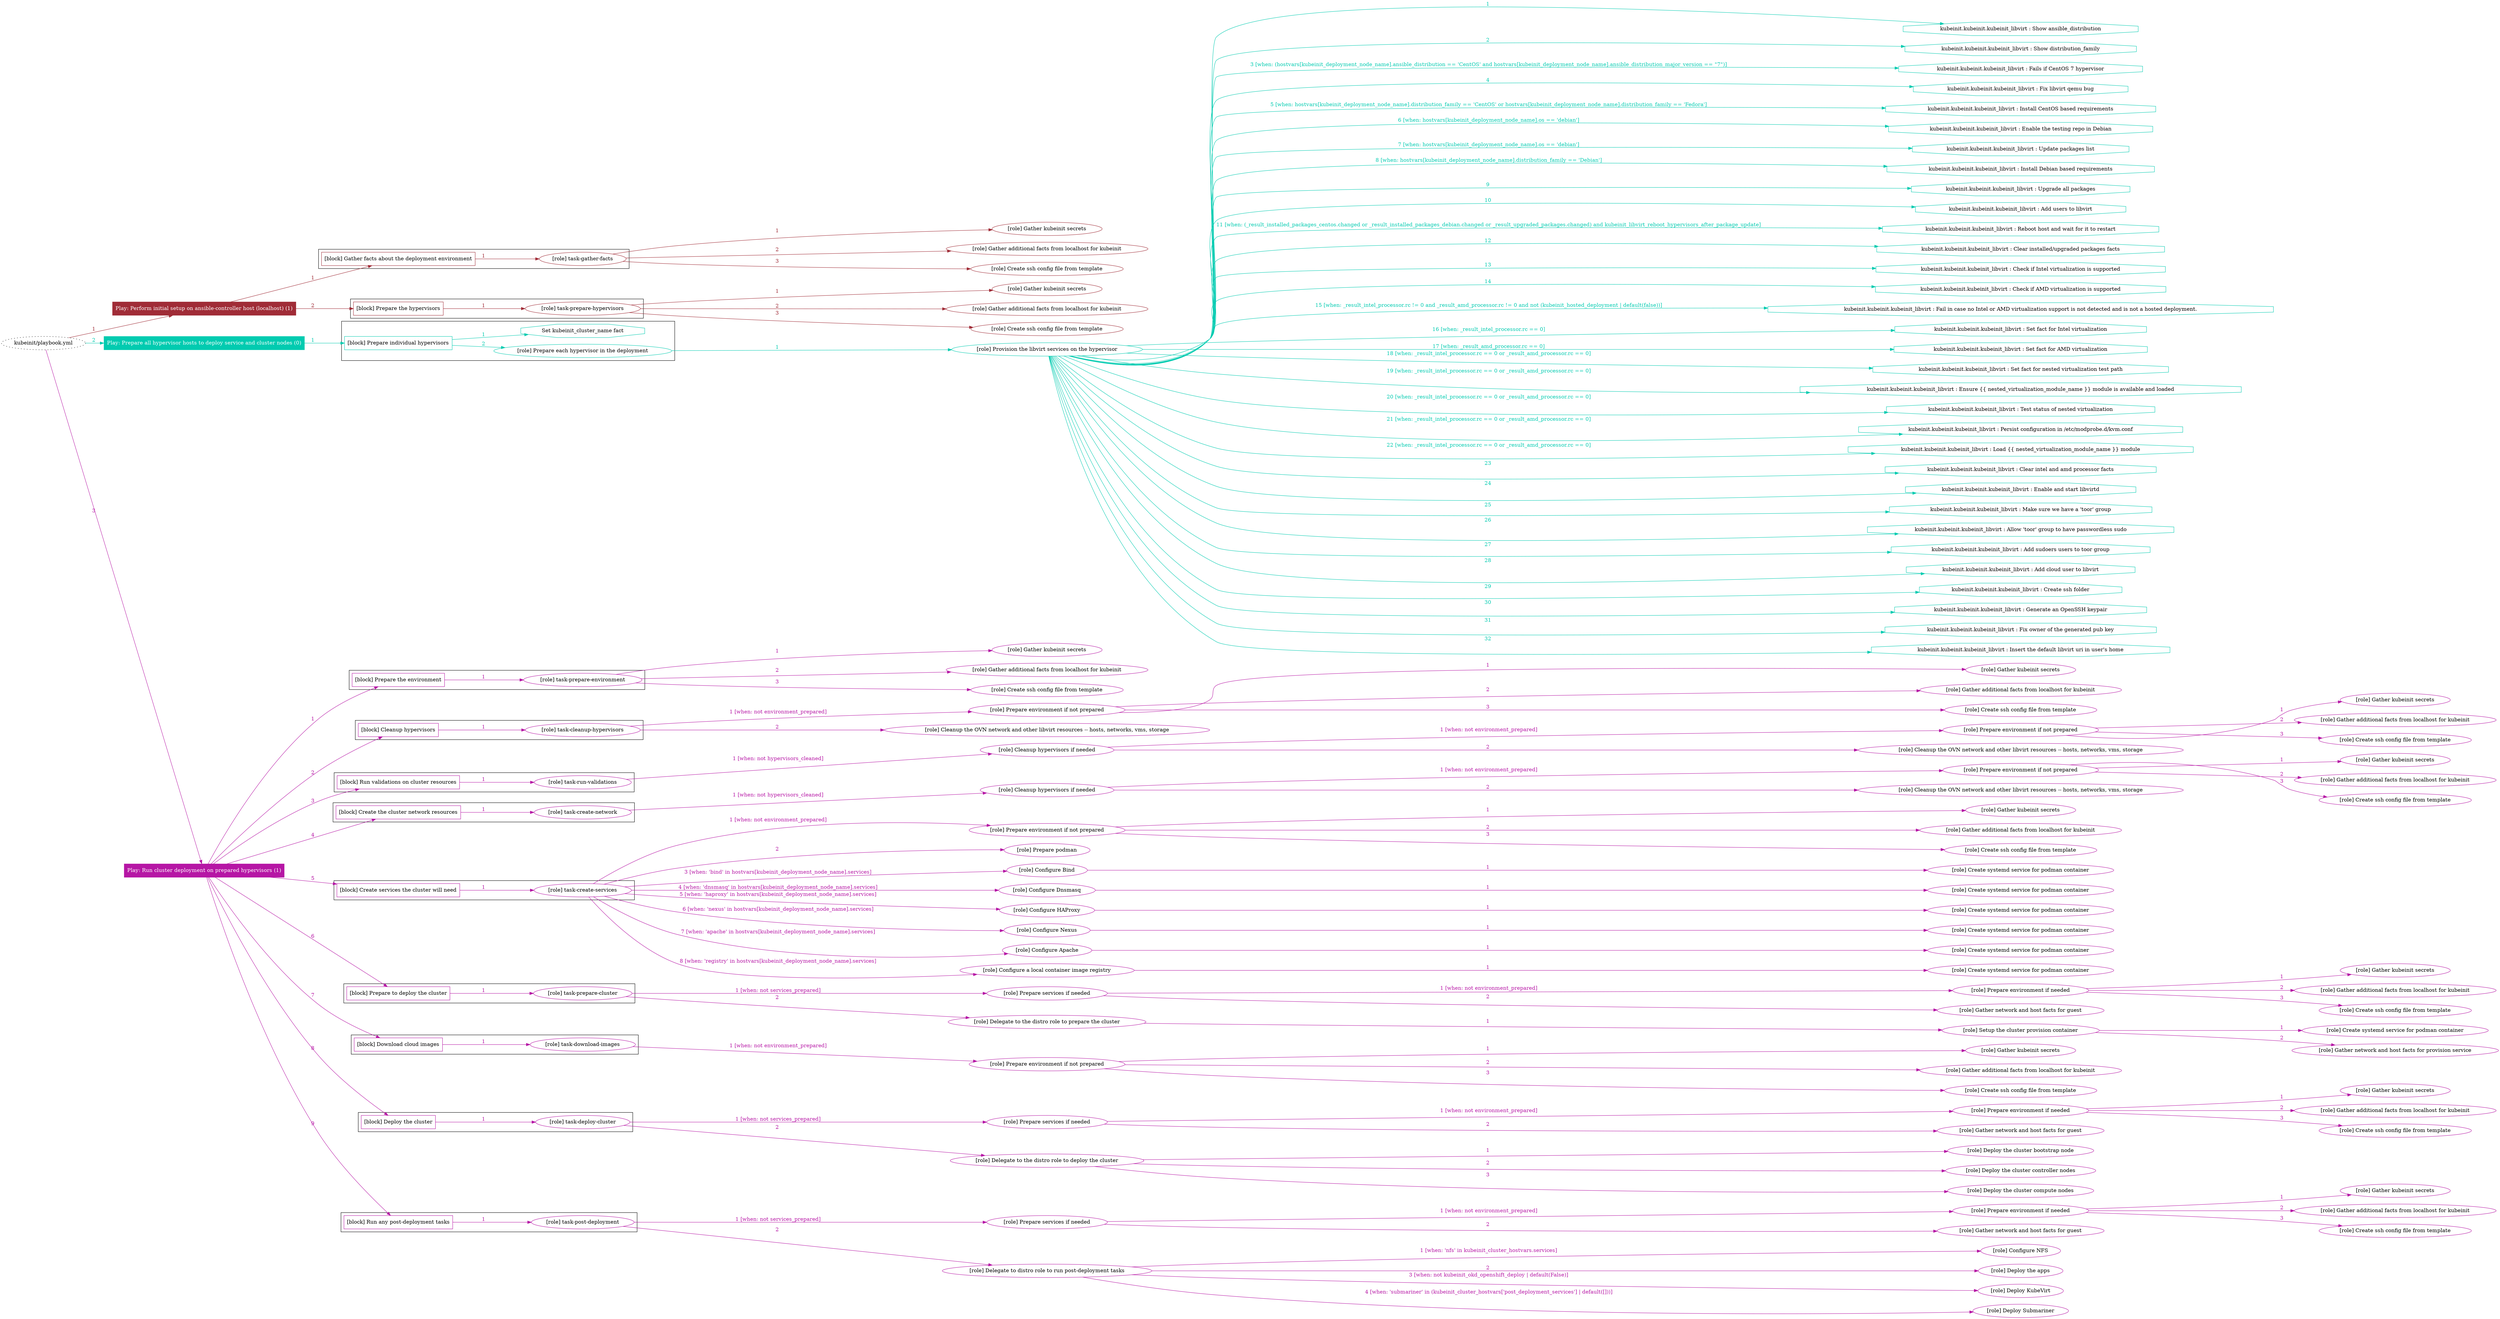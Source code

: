 digraph {
	graph [concentrate=true ordering=in rankdir=LR ratio=fill]
	edge [esep=5 sep=10]
	"kubeinit/playbook.yml" [id=root_node style=dotted]
	play_d7dcc1c0 [label="Play: Perform initial setup on ansible-controller host (localhost) (1)" color="#a02c37" fontcolor="#ffffff" id=play_d7dcc1c0 shape=box style=filled tooltip=localhost]
	"kubeinit/playbook.yml" -> play_d7dcc1c0 [label="1 " color="#a02c37" fontcolor="#a02c37" id=edge_8d7e8c53 labeltooltip="1 " tooltip="1 "]
	subgraph "Gather kubeinit secrets" {
		role_66df5af5 [label="[role] Gather kubeinit secrets" color="#a02c37" id=role_66df5af5 tooltip="Gather kubeinit secrets"]
	}
	subgraph "Gather additional facts from localhost for kubeinit" {
		role_e6984277 [label="[role] Gather additional facts from localhost for kubeinit" color="#a02c37" id=role_e6984277 tooltip="Gather additional facts from localhost for kubeinit"]
	}
	subgraph "Create ssh config file from template" {
		role_26c21f81 [label="[role] Create ssh config file from template" color="#a02c37" id=role_26c21f81 tooltip="Create ssh config file from template"]
	}
	subgraph "task-gather-facts" {
		role_7a1a0814 [label="[role] task-gather-facts" color="#a02c37" id=role_7a1a0814 tooltip="task-gather-facts"]
		role_7a1a0814 -> role_66df5af5 [label="1 " color="#a02c37" fontcolor="#a02c37" id=edge_a6a0c08f labeltooltip="1 " tooltip="1 "]
		role_7a1a0814 -> role_e6984277 [label="2 " color="#a02c37" fontcolor="#a02c37" id=edge_d6ab3844 labeltooltip="2 " tooltip="2 "]
		role_7a1a0814 -> role_26c21f81 [label="3 " color="#a02c37" fontcolor="#a02c37" id=edge_292c135d labeltooltip="3 " tooltip="3 "]
	}
	subgraph "Gather kubeinit secrets" {
		role_df5f2b23 [label="[role] Gather kubeinit secrets" color="#a02c37" id=role_df5f2b23 tooltip="Gather kubeinit secrets"]
	}
	subgraph "Gather additional facts from localhost for kubeinit" {
		role_28decd14 [label="[role] Gather additional facts from localhost for kubeinit" color="#a02c37" id=role_28decd14 tooltip="Gather additional facts from localhost for kubeinit"]
	}
	subgraph "Create ssh config file from template" {
		role_d8b0897f [label="[role] Create ssh config file from template" color="#a02c37" id=role_d8b0897f tooltip="Create ssh config file from template"]
	}
	subgraph "task-prepare-hypervisors" {
		role_996776ec [label="[role] task-prepare-hypervisors" color="#a02c37" id=role_996776ec tooltip="task-prepare-hypervisors"]
		role_996776ec -> role_df5f2b23 [label="1 " color="#a02c37" fontcolor="#a02c37" id=edge_4655ffe3 labeltooltip="1 " tooltip="1 "]
		role_996776ec -> role_28decd14 [label="2 " color="#a02c37" fontcolor="#a02c37" id=edge_254f74e4 labeltooltip="2 " tooltip="2 "]
		role_996776ec -> role_d8b0897f [label="3 " color="#a02c37" fontcolor="#a02c37" id=edge_c966a245 labeltooltip="3 " tooltip="3 "]
	}
	subgraph "Play: Perform initial setup on ansible-controller host (localhost) (1)" {
		play_d7dcc1c0 -> block_bc4b2266 [label=1 color="#a02c37" fontcolor="#a02c37" id=edge_625c9f74 labeltooltip=1 tooltip=1]
		subgraph cluster_block_bc4b2266 {
			block_bc4b2266 [label="[block] Gather facts about the deployment environment" color="#a02c37" id=block_bc4b2266 labeltooltip="Gather facts about the deployment environment" shape=box tooltip="Gather facts about the deployment environment"]
			block_bc4b2266 -> role_7a1a0814 [label="1 " color="#a02c37" fontcolor="#a02c37" id=edge_0b22695a labeltooltip="1 " tooltip="1 "]
		}
		play_d7dcc1c0 -> block_4235c119 [label=2 color="#a02c37" fontcolor="#a02c37" id=edge_146e9ec2 labeltooltip=2 tooltip=2]
		subgraph cluster_block_4235c119 {
			block_4235c119 [label="[block] Prepare the hypervisors" color="#a02c37" id=block_4235c119 labeltooltip="Prepare the hypervisors" shape=box tooltip="Prepare the hypervisors"]
			block_4235c119 -> role_996776ec [label="1 " color="#a02c37" fontcolor="#a02c37" id=edge_fc5f5496 labeltooltip="1 " tooltip="1 "]
		}
	}
	play_740ece47 [label="Play: Prepare all hypervisor hosts to deploy service and cluster nodes (0)" color="#01cbb0" fontcolor="#ffffff" id=play_740ece47 shape=box style=filled tooltip="Play: Prepare all hypervisor hosts to deploy service and cluster nodes (0)"]
	"kubeinit/playbook.yml" -> play_740ece47 [label="2 " color="#01cbb0" fontcolor="#01cbb0" id=edge_55fa60eb labeltooltip="2 " tooltip="2 "]
	subgraph "Provision the libvirt services on the hypervisor" {
		role_4e332e2f [label="[role] Provision the libvirt services on the hypervisor" color="#01cbb0" id=role_4e332e2f tooltip="Provision the libvirt services on the hypervisor"]
		task_0312e73b [label="kubeinit.kubeinit.kubeinit_libvirt : Show ansible_distribution" color="#01cbb0" id=task_0312e73b shape=octagon tooltip="kubeinit.kubeinit.kubeinit_libvirt : Show ansible_distribution"]
		role_4e332e2f -> task_0312e73b [label="1 " color="#01cbb0" fontcolor="#01cbb0" id=edge_52033070 labeltooltip="1 " tooltip="1 "]
		task_3b49965a [label="kubeinit.kubeinit.kubeinit_libvirt : Show distribution_family" color="#01cbb0" id=task_3b49965a shape=octagon tooltip="kubeinit.kubeinit.kubeinit_libvirt : Show distribution_family"]
		role_4e332e2f -> task_3b49965a [label="2 " color="#01cbb0" fontcolor="#01cbb0" id=edge_902b61d3 labeltooltip="2 " tooltip="2 "]
		task_83a8f0d6 [label="kubeinit.kubeinit.kubeinit_libvirt : Fails if CentOS 7 hypervisor" color="#01cbb0" id=task_83a8f0d6 shape=octagon tooltip="kubeinit.kubeinit.kubeinit_libvirt : Fails if CentOS 7 hypervisor"]
		role_4e332e2f -> task_83a8f0d6 [label="3 [when: (hostvars[kubeinit_deployment_node_name].ansible_distribution == 'CentOS' and hostvars[kubeinit_deployment_node_name].ansible_distribution_major_version == \"7\")]" color="#01cbb0" fontcolor="#01cbb0" id=edge_19430988 labeltooltip="3 [when: (hostvars[kubeinit_deployment_node_name].ansible_distribution == 'CentOS' and hostvars[kubeinit_deployment_node_name].ansible_distribution_major_version == \"7\")]" tooltip="3 [when: (hostvars[kubeinit_deployment_node_name].ansible_distribution == 'CentOS' and hostvars[kubeinit_deployment_node_name].ansible_distribution_major_version == \"7\")]"]
		task_50191c96 [label="kubeinit.kubeinit.kubeinit_libvirt : Fix libvirt qemu bug" color="#01cbb0" id=task_50191c96 shape=octagon tooltip="kubeinit.kubeinit.kubeinit_libvirt : Fix libvirt qemu bug"]
		role_4e332e2f -> task_50191c96 [label="4 " color="#01cbb0" fontcolor="#01cbb0" id=edge_343dd133 labeltooltip="4 " tooltip="4 "]
		task_d7ec4a57 [label="kubeinit.kubeinit.kubeinit_libvirt : Install CentOS based requirements" color="#01cbb0" id=task_d7ec4a57 shape=octagon tooltip="kubeinit.kubeinit.kubeinit_libvirt : Install CentOS based requirements"]
		role_4e332e2f -> task_d7ec4a57 [label="5 [when: hostvars[kubeinit_deployment_node_name].distribution_family == 'CentOS' or hostvars[kubeinit_deployment_node_name].distribution_family == 'Fedora']" color="#01cbb0" fontcolor="#01cbb0" id=edge_1f5a4a90 labeltooltip="5 [when: hostvars[kubeinit_deployment_node_name].distribution_family == 'CentOS' or hostvars[kubeinit_deployment_node_name].distribution_family == 'Fedora']" tooltip="5 [when: hostvars[kubeinit_deployment_node_name].distribution_family == 'CentOS' or hostvars[kubeinit_deployment_node_name].distribution_family == 'Fedora']"]
		task_7cffbc0c [label="kubeinit.kubeinit.kubeinit_libvirt : Enable the testing repo in Debian" color="#01cbb0" id=task_7cffbc0c shape=octagon tooltip="kubeinit.kubeinit.kubeinit_libvirt : Enable the testing repo in Debian"]
		role_4e332e2f -> task_7cffbc0c [label="6 [when: hostvars[kubeinit_deployment_node_name].os == 'debian']" color="#01cbb0" fontcolor="#01cbb0" id=edge_232770fe labeltooltip="6 [when: hostvars[kubeinit_deployment_node_name].os == 'debian']" tooltip="6 [when: hostvars[kubeinit_deployment_node_name].os == 'debian']"]
		task_b0faf5f5 [label="kubeinit.kubeinit.kubeinit_libvirt : Update packages list" color="#01cbb0" id=task_b0faf5f5 shape=octagon tooltip="kubeinit.kubeinit.kubeinit_libvirt : Update packages list"]
		role_4e332e2f -> task_b0faf5f5 [label="7 [when: hostvars[kubeinit_deployment_node_name].os == 'debian']" color="#01cbb0" fontcolor="#01cbb0" id=edge_55d6f238 labeltooltip="7 [when: hostvars[kubeinit_deployment_node_name].os == 'debian']" tooltip="7 [when: hostvars[kubeinit_deployment_node_name].os == 'debian']"]
		task_425c2aa7 [label="kubeinit.kubeinit.kubeinit_libvirt : Install Debian based requirements" color="#01cbb0" id=task_425c2aa7 shape=octagon tooltip="kubeinit.kubeinit.kubeinit_libvirt : Install Debian based requirements"]
		role_4e332e2f -> task_425c2aa7 [label="8 [when: hostvars[kubeinit_deployment_node_name].distribution_family == 'Debian']" color="#01cbb0" fontcolor="#01cbb0" id=edge_c35a9c57 labeltooltip="8 [when: hostvars[kubeinit_deployment_node_name].distribution_family == 'Debian']" tooltip="8 [when: hostvars[kubeinit_deployment_node_name].distribution_family == 'Debian']"]
		task_19e1c344 [label="kubeinit.kubeinit.kubeinit_libvirt : Upgrade all packages" color="#01cbb0" id=task_19e1c344 shape=octagon tooltip="kubeinit.kubeinit.kubeinit_libvirt : Upgrade all packages"]
		role_4e332e2f -> task_19e1c344 [label="9 " color="#01cbb0" fontcolor="#01cbb0" id=edge_c6db74db labeltooltip="9 " tooltip="9 "]
		task_adf72586 [label="kubeinit.kubeinit.kubeinit_libvirt : Add users to libvirt" color="#01cbb0" id=task_adf72586 shape=octagon tooltip="kubeinit.kubeinit.kubeinit_libvirt : Add users to libvirt"]
		role_4e332e2f -> task_adf72586 [label="10 " color="#01cbb0" fontcolor="#01cbb0" id=edge_9e555d05 labeltooltip="10 " tooltip="10 "]
		task_b877ce3b [label="kubeinit.kubeinit.kubeinit_libvirt : Reboot host and wait for it to restart" color="#01cbb0" id=task_b877ce3b shape=octagon tooltip="kubeinit.kubeinit.kubeinit_libvirt : Reboot host and wait for it to restart"]
		role_4e332e2f -> task_b877ce3b [label="11 [when: (_result_installed_packages_centos.changed or _result_installed_packages_debian.changed or _result_upgraded_packages.changed) and kubeinit_libvirt_reboot_hypervisors_after_package_update]" color="#01cbb0" fontcolor="#01cbb0" id=edge_7cc449f0 labeltooltip="11 [when: (_result_installed_packages_centos.changed or _result_installed_packages_debian.changed or _result_upgraded_packages.changed) and kubeinit_libvirt_reboot_hypervisors_after_package_update]" tooltip="11 [when: (_result_installed_packages_centos.changed or _result_installed_packages_debian.changed or _result_upgraded_packages.changed) and kubeinit_libvirt_reboot_hypervisors_after_package_update]"]
		task_1d3b9d84 [label="kubeinit.kubeinit.kubeinit_libvirt : Clear installed/upgraded packages facts" color="#01cbb0" id=task_1d3b9d84 shape=octagon tooltip="kubeinit.kubeinit.kubeinit_libvirt : Clear installed/upgraded packages facts"]
		role_4e332e2f -> task_1d3b9d84 [label="12 " color="#01cbb0" fontcolor="#01cbb0" id=edge_e687c443 labeltooltip="12 " tooltip="12 "]
		task_c0343dae [label="kubeinit.kubeinit.kubeinit_libvirt : Check if Intel virtualization is supported" color="#01cbb0" id=task_c0343dae shape=octagon tooltip="kubeinit.kubeinit.kubeinit_libvirt : Check if Intel virtualization is supported"]
		role_4e332e2f -> task_c0343dae [label="13 " color="#01cbb0" fontcolor="#01cbb0" id=edge_561b0957 labeltooltip="13 " tooltip="13 "]
		task_815a36ff [label="kubeinit.kubeinit.kubeinit_libvirt : Check if AMD virtualization is supported" color="#01cbb0" id=task_815a36ff shape=octagon tooltip="kubeinit.kubeinit.kubeinit_libvirt : Check if AMD virtualization is supported"]
		role_4e332e2f -> task_815a36ff [label="14 " color="#01cbb0" fontcolor="#01cbb0" id=edge_4532b22f labeltooltip="14 " tooltip="14 "]
		task_02e0464e [label="kubeinit.kubeinit.kubeinit_libvirt : Fail in case no Intel or AMD virtualization support is not detected and is not a hosted deployment." color="#01cbb0" id=task_02e0464e shape=octagon tooltip="kubeinit.kubeinit.kubeinit_libvirt : Fail in case no Intel or AMD virtualization support is not detected and is not a hosted deployment."]
		role_4e332e2f -> task_02e0464e [label="15 [when: _result_intel_processor.rc != 0 and _result_amd_processor.rc != 0 and not (kubeinit_hosted_deployment | default(false))]" color="#01cbb0" fontcolor="#01cbb0" id=edge_29d1993b labeltooltip="15 [when: _result_intel_processor.rc != 0 and _result_amd_processor.rc != 0 and not (kubeinit_hosted_deployment | default(false))]" tooltip="15 [when: _result_intel_processor.rc != 0 and _result_amd_processor.rc != 0 and not (kubeinit_hosted_deployment | default(false))]"]
		task_7a44c5d7 [label="kubeinit.kubeinit.kubeinit_libvirt : Set fact for Intel virtualization" color="#01cbb0" id=task_7a44c5d7 shape=octagon tooltip="kubeinit.kubeinit.kubeinit_libvirt : Set fact for Intel virtualization"]
		role_4e332e2f -> task_7a44c5d7 [label="16 [when: _result_intel_processor.rc == 0]" color="#01cbb0" fontcolor="#01cbb0" id=edge_e118588b labeltooltip="16 [when: _result_intel_processor.rc == 0]" tooltip="16 [when: _result_intel_processor.rc == 0]"]
		task_f7889577 [label="kubeinit.kubeinit.kubeinit_libvirt : Set fact for AMD virtualization" color="#01cbb0" id=task_f7889577 shape=octagon tooltip="kubeinit.kubeinit.kubeinit_libvirt : Set fact for AMD virtualization"]
		role_4e332e2f -> task_f7889577 [label="17 [when: _result_amd_processor.rc == 0]" color="#01cbb0" fontcolor="#01cbb0" id=edge_d0129d35 labeltooltip="17 [when: _result_amd_processor.rc == 0]" tooltip="17 [when: _result_amd_processor.rc == 0]"]
		task_d33164ba [label="kubeinit.kubeinit.kubeinit_libvirt : Set fact for nested virtualization test path" color="#01cbb0" id=task_d33164ba shape=octagon tooltip="kubeinit.kubeinit.kubeinit_libvirt : Set fact for nested virtualization test path"]
		role_4e332e2f -> task_d33164ba [label="18 [when: _result_intel_processor.rc == 0 or _result_amd_processor.rc == 0]" color="#01cbb0" fontcolor="#01cbb0" id=edge_fec5e2e3 labeltooltip="18 [when: _result_intel_processor.rc == 0 or _result_amd_processor.rc == 0]" tooltip="18 [when: _result_intel_processor.rc == 0 or _result_amd_processor.rc == 0]"]
		task_24936934 [label="kubeinit.kubeinit.kubeinit_libvirt : Ensure {{ nested_virtualization_module_name }} module is available and loaded" color="#01cbb0" id=task_24936934 shape=octagon tooltip="kubeinit.kubeinit.kubeinit_libvirt : Ensure {{ nested_virtualization_module_name }} module is available and loaded"]
		role_4e332e2f -> task_24936934 [label="19 [when: _result_intel_processor.rc == 0 or _result_amd_processor.rc == 0]" color="#01cbb0" fontcolor="#01cbb0" id=edge_8b703816 labeltooltip="19 [when: _result_intel_processor.rc == 0 or _result_amd_processor.rc == 0]" tooltip="19 [when: _result_intel_processor.rc == 0 or _result_amd_processor.rc == 0]"]
		task_5f46cf08 [label="kubeinit.kubeinit.kubeinit_libvirt : Test status of nested virtualization" color="#01cbb0" id=task_5f46cf08 shape=octagon tooltip="kubeinit.kubeinit.kubeinit_libvirt : Test status of nested virtualization"]
		role_4e332e2f -> task_5f46cf08 [label="20 [when: _result_intel_processor.rc == 0 or _result_amd_processor.rc == 0]" color="#01cbb0" fontcolor="#01cbb0" id=edge_410d9ab0 labeltooltip="20 [when: _result_intel_processor.rc == 0 or _result_amd_processor.rc == 0]" tooltip="20 [when: _result_intel_processor.rc == 0 or _result_amd_processor.rc == 0]"]
		task_54a7d711 [label="kubeinit.kubeinit.kubeinit_libvirt : Persist configuration in /etc/modprobe.d/kvm.conf" color="#01cbb0" id=task_54a7d711 shape=octagon tooltip="kubeinit.kubeinit.kubeinit_libvirt : Persist configuration in /etc/modprobe.d/kvm.conf"]
		role_4e332e2f -> task_54a7d711 [label="21 [when: _result_intel_processor.rc == 0 or _result_amd_processor.rc == 0]" color="#01cbb0" fontcolor="#01cbb0" id=edge_03ae172f labeltooltip="21 [when: _result_intel_processor.rc == 0 or _result_amd_processor.rc == 0]" tooltip="21 [when: _result_intel_processor.rc == 0 or _result_amd_processor.rc == 0]"]
		task_729433cb [label="kubeinit.kubeinit.kubeinit_libvirt : Load {{ nested_virtualization_module_name }} module" color="#01cbb0" id=task_729433cb shape=octagon tooltip="kubeinit.kubeinit.kubeinit_libvirt : Load {{ nested_virtualization_module_name }} module"]
		role_4e332e2f -> task_729433cb [label="22 [when: _result_intel_processor.rc == 0 or _result_amd_processor.rc == 0]" color="#01cbb0" fontcolor="#01cbb0" id=edge_1994a92e labeltooltip="22 [when: _result_intel_processor.rc == 0 or _result_amd_processor.rc == 0]" tooltip="22 [when: _result_intel_processor.rc == 0 or _result_amd_processor.rc == 0]"]
		task_27008190 [label="kubeinit.kubeinit.kubeinit_libvirt : Clear intel and amd processor facts" color="#01cbb0" id=task_27008190 shape=octagon tooltip="kubeinit.kubeinit.kubeinit_libvirt : Clear intel and amd processor facts"]
		role_4e332e2f -> task_27008190 [label="23 " color="#01cbb0" fontcolor="#01cbb0" id=edge_c401a565 labeltooltip="23 " tooltip="23 "]
		task_4f7cb89f [label="kubeinit.kubeinit.kubeinit_libvirt : Enable and start libvirtd" color="#01cbb0" id=task_4f7cb89f shape=octagon tooltip="kubeinit.kubeinit.kubeinit_libvirt : Enable and start libvirtd"]
		role_4e332e2f -> task_4f7cb89f [label="24 " color="#01cbb0" fontcolor="#01cbb0" id=edge_80315137 labeltooltip="24 " tooltip="24 "]
		task_70c42cff [label="kubeinit.kubeinit.kubeinit_libvirt : Make sure we have a 'toor' group" color="#01cbb0" id=task_70c42cff shape=octagon tooltip="kubeinit.kubeinit.kubeinit_libvirt : Make sure we have a 'toor' group"]
		role_4e332e2f -> task_70c42cff [label="25 " color="#01cbb0" fontcolor="#01cbb0" id=edge_26dbd696 labeltooltip="25 " tooltip="25 "]
		task_c15a7688 [label="kubeinit.kubeinit.kubeinit_libvirt : Allow 'toor' group to have passwordless sudo" color="#01cbb0" id=task_c15a7688 shape=octagon tooltip="kubeinit.kubeinit.kubeinit_libvirt : Allow 'toor' group to have passwordless sudo"]
		role_4e332e2f -> task_c15a7688 [label="26 " color="#01cbb0" fontcolor="#01cbb0" id=edge_5c991459 labeltooltip="26 " tooltip="26 "]
		task_8e8da901 [label="kubeinit.kubeinit.kubeinit_libvirt : Add sudoers users to toor group" color="#01cbb0" id=task_8e8da901 shape=octagon tooltip="kubeinit.kubeinit.kubeinit_libvirt : Add sudoers users to toor group"]
		role_4e332e2f -> task_8e8da901 [label="27 " color="#01cbb0" fontcolor="#01cbb0" id=edge_13f56178 labeltooltip="27 " tooltip="27 "]
		task_33a820ae [label="kubeinit.kubeinit.kubeinit_libvirt : Add cloud user to libvirt" color="#01cbb0" id=task_33a820ae shape=octagon tooltip="kubeinit.kubeinit.kubeinit_libvirt : Add cloud user to libvirt"]
		role_4e332e2f -> task_33a820ae [label="28 " color="#01cbb0" fontcolor="#01cbb0" id=edge_48a8be76 labeltooltip="28 " tooltip="28 "]
		task_919ad4e6 [label="kubeinit.kubeinit.kubeinit_libvirt : Create ssh folder" color="#01cbb0" id=task_919ad4e6 shape=octagon tooltip="kubeinit.kubeinit.kubeinit_libvirt : Create ssh folder"]
		role_4e332e2f -> task_919ad4e6 [label="29 " color="#01cbb0" fontcolor="#01cbb0" id=edge_6ab84666 labeltooltip="29 " tooltip="29 "]
		task_32891389 [label="kubeinit.kubeinit.kubeinit_libvirt : Generate an OpenSSH keypair" color="#01cbb0" id=task_32891389 shape=octagon tooltip="kubeinit.kubeinit.kubeinit_libvirt : Generate an OpenSSH keypair"]
		role_4e332e2f -> task_32891389 [label="30 " color="#01cbb0" fontcolor="#01cbb0" id=edge_9800efed labeltooltip="30 " tooltip="30 "]
		task_e69379a8 [label="kubeinit.kubeinit.kubeinit_libvirt : Fix owner of the generated pub key" color="#01cbb0" id=task_e69379a8 shape=octagon tooltip="kubeinit.kubeinit.kubeinit_libvirt : Fix owner of the generated pub key"]
		role_4e332e2f -> task_e69379a8 [label="31 " color="#01cbb0" fontcolor="#01cbb0" id=edge_503e8367 labeltooltip="31 " tooltip="31 "]
		task_0ea928c6 [label="kubeinit.kubeinit.kubeinit_libvirt : Insert the default libvirt uri in user's home" color="#01cbb0" id=task_0ea928c6 shape=octagon tooltip="kubeinit.kubeinit.kubeinit_libvirt : Insert the default libvirt uri in user's home"]
		role_4e332e2f -> task_0ea928c6 [label="32 " color="#01cbb0" fontcolor="#01cbb0" id=edge_0d76d6fe labeltooltip="32 " tooltip="32 "]
	}
	subgraph "Prepare each hypervisor in the deployment" {
		role_835ac483 [label="[role] Prepare each hypervisor in the deployment" color="#01cbb0" id=role_835ac483 tooltip="Prepare each hypervisor in the deployment"]
		role_835ac483 -> role_4e332e2f [label="1 " color="#01cbb0" fontcolor="#01cbb0" id=edge_eb0ac2b0 labeltooltip="1 " tooltip="1 "]
	}
	subgraph "Play: Prepare all hypervisor hosts to deploy service and cluster nodes (0)" {
		play_740ece47 -> block_b8ca4ae7 [label=1 color="#01cbb0" fontcolor="#01cbb0" id=edge_810fe78a labeltooltip=1 tooltip=1]
		subgraph cluster_block_b8ca4ae7 {
			block_b8ca4ae7 [label="[block] Prepare individual hypervisors" color="#01cbb0" id=block_b8ca4ae7 labeltooltip="Prepare individual hypervisors" shape=box tooltip="Prepare individual hypervisors"]
			block_b8ca4ae7 -> role_835ac483 [label="2 " color="#01cbb0" fontcolor="#01cbb0" id=edge_10a0ba57 labeltooltip="2 " tooltip="2 "]
			task_d77beca8 [label="Set kubeinit_cluster_name fact" color="#01cbb0" id=task_d77beca8 shape=octagon tooltip="Set kubeinit_cluster_name fact"]
			block_b8ca4ae7 -> task_d77beca8 [label="1 " color="#01cbb0" fontcolor="#01cbb0" id=edge_8e388ff3 labeltooltip="1 " tooltip="1 "]
		}
	}
	play_17fe07f3 [label="Play: Run cluster deployment on prepared hypervisors (1)" color="#b616a5" fontcolor="#ffffff" id=play_17fe07f3 shape=box style=filled tooltip=localhost]
	"kubeinit/playbook.yml" -> play_17fe07f3 [label="3 " color="#b616a5" fontcolor="#b616a5" id=edge_c735512e labeltooltip="3 " tooltip="3 "]
	subgraph "Gather kubeinit secrets" {
		role_c33d25d7 [label="[role] Gather kubeinit secrets" color="#b616a5" id=role_c33d25d7 tooltip="Gather kubeinit secrets"]
	}
	subgraph "Gather additional facts from localhost for kubeinit" {
		role_532dd647 [label="[role] Gather additional facts from localhost for kubeinit" color="#b616a5" id=role_532dd647 tooltip="Gather additional facts from localhost for kubeinit"]
	}
	subgraph "Create ssh config file from template" {
		role_fc7fdef6 [label="[role] Create ssh config file from template" color="#b616a5" id=role_fc7fdef6 tooltip="Create ssh config file from template"]
	}
	subgraph "task-prepare-environment" {
		role_d3e51eec [label="[role] task-prepare-environment" color="#b616a5" id=role_d3e51eec tooltip="task-prepare-environment"]
		role_d3e51eec -> role_c33d25d7 [label="1 " color="#b616a5" fontcolor="#b616a5" id=edge_9c7da51a labeltooltip="1 " tooltip="1 "]
		role_d3e51eec -> role_532dd647 [label="2 " color="#b616a5" fontcolor="#b616a5" id=edge_b7ae369a labeltooltip="2 " tooltip="2 "]
		role_d3e51eec -> role_fc7fdef6 [label="3 " color="#b616a5" fontcolor="#b616a5" id=edge_d930016b labeltooltip="3 " tooltip="3 "]
	}
	subgraph "Gather kubeinit secrets" {
		role_454e7db5 [label="[role] Gather kubeinit secrets" color="#b616a5" id=role_454e7db5 tooltip="Gather kubeinit secrets"]
	}
	subgraph "Gather additional facts from localhost for kubeinit" {
		role_cc503eb4 [label="[role] Gather additional facts from localhost for kubeinit" color="#b616a5" id=role_cc503eb4 tooltip="Gather additional facts from localhost for kubeinit"]
	}
	subgraph "Create ssh config file from template" {
		role_62193b42 [label="[role] Create ssh config file from template" color="#b616a5" id=role_62193b42 tooltip="Create ssh config file from template"]
	}
	subgraph "Prepare environment if not prepared" {
		role_f5077eaa [label="[role] Prepare environment if not prepared" color="#b616a5" id=role_f5077eaa tooltip="Prepare environment if not prepared"]
		role_f5077eaa -> role_454e7db5 [label="1 " color="#b616a5" fontcolor="#b616a5" id=edge_c6b79f56 labeltooltip="1 " tooltip="1 "]
		role_f5077eaa -> role_cc503eb4 [label="2 " color="#b616a5" fontcolor="#b616a5" id=edge_f8ee4224 labeltooltip="2 " tooltip="2 "]
		role_f5077eaa -> role_62193b42 [label="3 " color="#b616a5" fontcolor="#b616a5" id=edge_f9fb4172 labeltooltip="3 " tooltip="3 "]
	}
	subgraph "Cleanup the OVN network and other libvirt resources -- hosts, networks, vms, storage" {
		role_208bb528 [label="[role] Cleanup the OVN network and other libvirt resources -- hosts, networks, vms, storage" color="#b616a5" id=role_208bb528 tooltip="Cleanup the OVN network and other libvirt resources -- hosts, networks, vms, storage"]
	}
	subgraph "task-cleanup-hypervisors" {
		role_dbbc62e3 [label="[role] task-cleanup-hypervisors" color="#b616a5" id=role_dbbc62e3 tooltip="task-cleanup-hypervisors"]
		role_dbbc62e3 -> role_f5077eaa [label="1 [when: not environment_prepared]" color="#b616a5" fontcolor="#b616a5" id=edge_4fd42a58 labeltooltip="1 [when: not environment_prepared]" tooltip="1 [when: not environment_prepared]"]
		role_dbbc62e3 -> role_208bb528 [label="2 " color="#b616a5" fontcolor="#b616a5" id=edge_9a5d979b labeltooltip="2 " tooltip="2 "]
	}
	subgraph "Gather kubeinit secrets" {
		role_eab25a6f [label="[role] Gather kubeinit secrets" color="#b616a5" id=role_eab25a6f tooltip="Gather kubeinit secrets"]
	}
	subgraph "Gather additional facts from localhost for kubeinit" {
		role_4e8f8637 [label="[role] Gather additional facts from localhost for kubeinit" color="#b616a5" id=role_4e8f8637 tooltip="Gather additional facts from localhost for kubeinit"]
	}
	subgraph "Create ssh config file from template" {
		role_bd642217 [label="[role] Create ssh config file from template" color="#b616a5" id=role_bd642217 tooltip="Create ssh config file from template"]
	}
	subgraph "Prepare environment if not prepared" {
		role_bc8cf910 [label="[role] Prepare environment if not prepared" color="#b616a5" id=role_bc8cf910 tooltip="Prepare environment if not prepared"]
		role_bc8cf910 -> role_eab25a6f [label="1 " color="#b616a5" fontcolor="#b616a5" id=edge_a4231130 labeltooltip="1 " tooltip="1 "]
		role_bc8cf910 -> role_4e8f8637 [label="2 " color="#b616a5" fontcolor="#b616a5" id=edge_df8281e1 labeltooltip="2 " tooltip="2 "]
		role_bc8cf910 -> role_bd642217 [label="3 " color="#b616a5" fontcolor="#b616a5" id=edge_f236cd68 labeltooltip="3 " tooltip="3 "]
	}
	subgraph "Cleanup the OVN network and other libvirt resources -- hosts, networks, vms, storage" {
		role_d7cd7e1b [label="[role] Cleanup the OVN network and other libvirt resources -- hosts, networks, vms, storage" color="#b616a5" id=role_d7cd7e1b tooltip="Cleanup the OVN network and other libvirt resources -- hosts, networks, vms, storage"]
	}
	subgraph "Cleanup hypervisors if needed" {
		role_bf52d9c6 [label="[role] Cleanup hypervisors if needed" color="#b616a5" id=role_bf52d9c6 tooltip="Cleanup hypervisors if needed"]
		role_bf52d9c6 -> role_bc8cf910 [label="1 [when: not environment_prepared]" color="#b616a5" fontcolor="#b616a5" id=edge_a51ac72b labeltooltip="1 [when: not environment_prepared]" tooltip="1 [when: not environment_prepared]"]
		role_bf52d9c6 -> role_d7cd7e1b [label="2 " color="#b616a5" fontcolor="#b616a5" id=edge_d5ceed88 labeltooltip="2 " tooltip="2 "]
	}
	subgraph "task-run-validations" {
		role_d57fcae8 [label="[role] task-run-validations" color="#b616a5" id=role_d57fcae8 tooltip="task-run-validations"]
		role_d57fcae8 -> role_bf52d9c6 [label="1 [when: not hypervisors_cleaned]" color="#b616a5" fontcolor="#b616a5" id=edge_d1c796d9 labeltooltip="1 [when: not hypervisors_cleaned]" tooltip="1 [when: not hypervisors_cleaned]"]
	}
	subgraph "Gather kubeinit secrets" {
		role_39803d0a [label="[role] Gather kubeinit secrets" color="#b616a5" id=role_39803d0a tooltip="Gather kubeinit secrets"]
	}
	subgraph "Gather additional facts from localhost for kubeinit" {
		role_def2c07e [label="[role] Gather additional facts from localhost for kubeinit" color="#b616a5" id=role_def2c07e tooltip="Gather additional facts from localhost for kubeinit"]
	}
	subgraph "Create ssh config file from template" {
		role_af2959c2 [label="[role] Create ssh config file from template" color="#b616a5" id=role_af2959c2 tooltip="Create ssh config file from template"]
	}
	subgraph "Prepare environment if not prepared" {
		role_e1d4a629 [label="[role] Prepare environment if not prepared" color="#b616a5" id=role_e1d4a629 tooltip="Prepare environment if not prepared"]
		role_e1d4a629 -> role_39803d0a [label="1 " color="#b616a5" fontcolor="#b616a5" id=edge_9d01bb51 labeltooltip="1 " tooltip="1 "]
		role_e1d4a629 -> role_def2c07e [label="2 " color="#b616a5" fontcolor="#b616a5" id=edge_82a826aa labeltooltip="2 " tooltip="2 "]
		role_e1d4a629 -> role_af2959c2 [label="3 " color="#b616a5" fontcolor="#b616a5" id=edge_934e2919 labeltooltip="3 " tooltip="3 "]
	}
	subgraph "Cleanup the OVN network and other libvirt resources -- hosts, networks, vms, storage" {
		role_b819dede [label="[role] Cleanup the OVN network and other libvirt resources -- hosts, networks, vms, storage" color="#b616a5" id=role_b819dede tooltip="Cleanup the OVN network and other libvirt resources -- hosts, networks, vms, storage"]
	}
	subgraph "Cleanup hypervisors if needed" {
		role_f08ac4b8 [label="[role] Cleanup hypervisors if needed" color="#b616a5" id=role_f08ac4b8 tooltip="Cleanup hypervisors if needed"]
		role_f08ac4b8 -> role_e1d4a629 [label="1 [when: not environment_prepared]" color="#b616a5" fontcolor="#b616a5" id=edge_97e92dee labeltooltip="1 [when: not environment_prepared]" tooltip="1 [when: not environment_prepared]"]
		role_f08ac4b8 -> role_b819dede [label="2 " color="#b616a5" fontcolor="#b616a5" id=edge_36d277f3 labeltooltip="2 " tooltip="2 "]
	}
	subgraph "task-create-network" {
		role_d4f7e10a [label="[role] task-create-network" color="#b616a5" id=role_d4f7e10a tooltip="task-create-network"]
		role_d4f7e10a -> role_f08ac4b8 [label="1 [when: not hypervisors_cleaned]" color="#b616a5" fontcolor="#b616a5" id=edge_2ed36952 labeltooltip="1 [when: not hypervisors_cleaned]" tooltip="1 [when: not hypervisors_cleaned]"]
	}
	subgraph "Gather kubeinit secrets" {
		role_25153d4a [label="[role] Gather kubeinit secrets" color="#b616a5" id=role_25153d4a tooltip="Gather kubeinit secrets"]
	}
	subgraph "Gather additional facts from localhost for kubeinit" {
		role_0d2a874f [label="[role] Gather additional facts from localhost for kubeinit" color="#b616a5" id=role_0d2a874f tooltip="Gather additional facts from localhost for kubeinit"]
	}
	subgraph "Create ssh config file from template" {
		role_21377016 [label="[role] Create ssh config file from template" color="#b616a5" id=role_21377016 tooltip="Create ssh config file from template"]
	}
	subgraph "Prepare environment if not prepared" {
		role_f8a94aab [label="[role] Prepare environment if not prepared" color="#b616a5" id=role_f8a94aab tooltip="Prepare environment if not prepared"]
		role_f8a94aab -> role_25153d4a [label="1 " color="#b616a5" fontcolor="#b616a5" id=edge_994abe2f labeltooltip="1 " tooltip="1 "]
		role_f8a94aab -> role_0d2a874f [label="2 " color="#b616a5" fontcolor="#b616a5" id=edge_1fad3610 labeltooltip="2 " tooltip="2 "]
		role_f8a94aab -> role_21377016 [label="3 " color="#b616a5" fontcolor="#b616a5" id=edge_f5a76ae9 labeltooltip="3 " tooltip="3 "]
	}
	subgraph "Prepare podman" {
		role_386c80b9 [label="[role] Prepare podman" color="#b616a5" id=role_386c80b9 tooltip="Prepare podman"]
	}
	subgraph "Create systemd service for podman container" {
		role_24475d9f [label="[role] Create systemd service for podman container" color="#b616a5" id=role_24475d9f tooltip="Create systemd service for podman container"]
	}
	subgraph "Configure Bind" {
		role_2beee6dc [label="[role] Configure Bind" color="#b616a5" id=role_2beee6dc tooltip="Configure Bind"]
		role_2beee6dc -> role_24475d9f [label="1 " color="#b616a5" fontcolor="#b616a5" id=edge_eb912efe labeltooltip="1 " tooltip="1 "]
	}
	subgraph "Create systemd service for podman container" {
		role_c288b7d1 [label="[role] Create systemd service for podman container" color="#b616a5" id=role_c288b7d1 tooltip="Create systemd service for podman container"]
	}
	subgraph "Configure Dnsmasq" {
		role_36a6040b [label="[role] Configure Dnsmasq" color="#b616a5" id=role_36a6040b tooltip="Configure Dnsmasq"]
		role_36a6040b -> role_c288b7d1 [label="1 " color="#b616a5" fontcolor="#b616a5" id=edge_9b45ac94 labeltooltip="1 " tooltip="1 "]
	}
	subgraph "Create systemd service for podman container" {
		role_8bcd7fd0 [label="[role] Create systemd service for podman container" color="#b616a5" id=role_8bcd7fd0 tooltip="Create systemd service for podman container"]
	}
	subgraph "Configure HAProxy" {
		role_567fb3bf [label="[role] Configure HAProxy" color="#b616a5" id=role_567fb3bf tooltip="Configure HAProxy"]
		role_567fb3bf -> role_8bcd7fd0 [label="1 " color="#b616a5" fontcolor="#b616a5" id=edge_9bddb1c3 labeltooltip="1 " tooltip="1 "]
	}
	subgraph "Create systemd service for podman container" {
		role_7a08f04b [label="[role] Create systemd service for podman container" color="#b616a5" id=role_7a08f04b tooltip="Create systemd service for podman container"]
	}
	subgraph "Configure Nexus" {
		role_7922a5e3 [label="[role] Configure Nexus" color="#b616a5" id=role_7922a5e3 tooltip="Configure Nexus"]
		role_7922a5e3 -> role_7a08f04b [label="1 " color="#b616a5" fontcolor="#b616a5" id=edge_ca773c85 labeltooltip="1 " tooltip="1 "]
	}
	subgraph "Create systemd service for podman container" {
		role_380f590f [label="[role] Create systemd service for podman container" color="#b616a5" id=role_380f590f tooltip="Create systemd service for podman container"]
	}
	subgraph "Configure Apache" {
		role_71420152 [label="[role] Configure Apache" color="#b616a5" id=role_71420152 tooltip="Configure Apache"]
		role_71420152 -> role_380f590f [label="1 " color="#b616a5" fontcolor="#b616a5" id=edge_6e3491c8 labeltooltip="1 " tooltip="1 "]
	}
	subgraph "Create systemd service for podman container" {
		role_e994b705 [label="[role] Create systemd service for podman container" color="#b616a5" id=role_e994b705 tooltip="Create systemd service for podman container"]
	}
	subgraph "Configure a local container image registry" {
		role_0fef0b09 [label="[role] Configure a local container image registry" color="#b616a5" id=role_0fef0b09 tooltip="Configure a local container image registry"]
		role_0fef0b09 -> role_e994b705 [label="1 " color="#b616a5" fontcolor="#b616a5" id=edge_3f26e1ea labeltooltip="1 " tooltip="1 "]
	}
	subgraph "task-create-services" {
		role_c532491f [label="[role] task-create-services" color="#b616a5" id=role_c532491f tooltip="task-create-services"]
		role_c532491f -> role_f8a94aab [label="1 [when: not environment_prepared]" color="#b616a5" fontcolor="#b616a5" id=edge_46fe0ec2 labeltooltip="1 [when: not environment_prepared]" tooltip="1 [when: not environment_prepared]"]
		role_c532491f -> role_386c80b9 [label="2 " color="#b616a5" fontcolor="#b616a5" id=edge_bfb6f319 labeltooltip="2 " tooltip="2 "]
		role_c532491f -> role_2beee6dc [label="3 [when: 'bind' in hostvars[kubeinit_deployment_node_name].services]" color="#b616a5" fontcolor="#b616a5" id=edge_f8bdd0ce labeltooltip="3 [when: 'bind' in hostvars[kubeinit_deployment_node_name].services]" tooltip="3 [when: 'bind' in hostvars[kubeinit_deployment_node_name].services]"]
		role_c532491f -> role_36a6040b [label="4 [when: 'dnsmasq' in hostvars[kubeinit_deployment_node_name].services]" color="#b616a5" fontcolor="#b616a5" id=edge_ba819590 labeltooltip="4 [when: 'dnsmasq' in hostvars[kubeinit_deployment_node_name].services]" tooltip="4 [when: 'dnsmasq' in hostvars[kubeinit_deployment_node_name].services]"]
		role_c532491f -> role_567fb3bf [label="5 [when: 'haproxy' in hostvars[kubeinit_deployment_node_name].services]" color="#b616a5" fontcolor="#b616a5" id=edge_5ffff0e9 labeltooltip="5 [when: 'haproxy' in hostvars[kubeinit_deployment_node_name].services]" tooltip="5 [when: 'haproxy' in hostvars[kubeinit_deployment_node_name].services]"]
		role_c532491f -> role_7922a5e3 [label="6 [when: 'nexus' in hostvars[kubeinit_deployment_node_name].services]" color="#b616a5" fontcolor="#b616a5" id=edge_f4842dea labeltooltip="6 [when: 'nexus' in hostvars[kubeinit_deployment_node_name].services]" tooltip="6 [when: 'nexus' in hostvars[kubeinit_deployment_node_name].services]"]
		role_c532491f -> role_71420152 [label="7 [when: 'apache' in hostvars[kubeinit_deployment_node_name].services]" color="#b616a5" fontcolor="#b616a5" id=edge_d544db0c labeltooltip="7 [when: 'apache' in hostvars[kubeinit_deployment_node_name].services]" tooltip="7 [when: 'apache' in hostvars[kubeinit_deployment_node_name].services]"]
		role_c532491f -> role_0fef0b09 [label="8 [when: 'registry' in hostvars[kubeinit_deployment_node_name].services]" color="#b616a5" fontcolor="#b616a5" id=edge_de605a98 labeltooltip="8 [when: 'registry' in hostvars[kubeinit_deployment_node_name].services]" tooltip="8 [when: 'registry' in hostvars[kubeinit_deployment_node_name].services]"]
	}
	subgraph "Gather kubeinit secrets" {
		role_785182e8 [label="[role] Gather kubeinit secrets" color="#b616a5" id=role_785182e8 tooltip="Gather kubeinit secrets"]
	}
	subgraph "Gather additional facts from localhost for kubeinit" {
		role_f963079a [label="[role] Gather additional facts from localhost for kubeinit" color="#b616a5" id=role_f963079a tooltip="Gather additional facts from localhost for kubeinit"]
	}
	subgraph "Create ssh config file from template" {
		role_f47093fd [label="[role] Create ssh config file from template" color="#b616a5" id=role_f47093fd tooltip="Create ssh config file from template"]
	}
	subgraph "Prepare environment if needed" {
		role_7e43b4ab [label="[role] Prepare environment if needed" color="#b616a5" id=role_7e43b4ab tooltip="Prepare environment if needed"]
		role_7e43b4ab -> role_785182e8 [label="1 " color="#b616a5" fontcolor="#b616a5" id=edge_0c913edd labeltooltip="1 " tooltip="1 "]
		role_7e43b4ab -> role_f963079a [label="2 " color="#b616a5" fontcolor="#b616a5" id=edge_0683e49d labeltooltip="2 " tooltip="2 "]
		role_7e43b4ab -> role_f47093fd [label="3 " color="#b616a5" fontcolor="#b616a5" id=edge_71b46600 labeltooltip="3 " tooltip="3 "]
	}
	subgraph "Gather network and host facts for guest" {
		role_a23fcd8e [label="[role] Gather network and host facts for guest" color="#b616a5" id=role_a23fcd8e tooltip="Gather network and host facts for guest"]
	}
	subgraph "Prepare services if needed" {
		role_a7f9d0e2 [label="[role] Prepare services if needed" color="#b616a5" id=role_a7f9d0e2 tooltip="Prepare services if needed"]
		role_a7f9d0e2 -> role_7e43b4ab [label="1 [when: not environment_prepared]" color="#b616a5" fontcolor="#b616a5" id=edge_248132ed labeltooltip="1 [when: not environment_prepared]" tooltip="1 [when: not environment_prepared]"]
		role_a7f9d0e2 -> role_a23fcd8e [label="2 " color="#b616a5" fontcolor="#b616a5" id=edge_1363aca1 labeltooltip="2 " tooltip="2 "]
	}
	subgraph "Create systemd service for podman container" {
		role_471eb9ac [label="[role] Create systemd service for podman container" color="#b616a5" id=role_471eb9ac tooltip="Create systemd service for podman container"]
	}
	subgraph "Gather network and host facts for provision service" {
		role_f40a1b27 [label="[role] Gather network and host facts for provision service" color="#b616a5" id=role_f40a1b27 tooltip="Gather network and host facts for provision service"]
	}
	subgraph "Setup the cluster provision container" {
		role_e5c33c6e [label="[role] Setup the cluster provision container" color="#b616a5" id=role_e5c33c6e tooltip="Setup the cluster provision container"]
		role_e5c33c6e -> role_471eb9ac [label="1 " color="#b616a5" fontcolor="#b616a5" id=edge_7948ceab labeltooltip="1 " tooltip="1 "]
		role_e5c33c6e -> role_f40a1b27 [label="2 " color="#b616a5" fontcolor="#b616a5" id=edge_8f5d161c labeltooltip="2 " tooltip="2 "]
	}
	subgraph "Delegate to the distro role to prepare the cluster" {
		role_95213535 [label="[role] Delegate to the distro role to prepare the cluster" color="#b616a5" id=role_95213535 tooltip="Delegate to the distro role to prepare the cluster"]
		role_95213535 -> role_e5c33c6e [label="1 " color="#b616a5" fontcolor="#b616a5" id=edge_194f5850 labeltooltip="1 " tooltip="1 "]
	}
	subgraph "task-prepare-cluster" {
		role_6047e233 [label="[role] task-prepare-cluster" color="#b616a5" id=role_6047e233 tooltip="task-prepare-cluster"]
		role_6047e233 -> role_a7f9d0e2 [label="1 [when: not services_prepared]" color="#b616a5" fontcolor="#b616a5" id=edge_9d4f50c3 labeltooltip="1 [when: not services_prepared]" tooltip="1 [when: not services_prepared]"]
		role_6047e233 -> role_95213535 [label="2 " color="#b616a5" fontcolor="#b616a5" id=edge_edacf590 labeltooltip="2 " tooltip="2 "]
	}
	subgraph "Gather kubeinit secrets" {
		role_648fb258 [label="[role] Gather kubeinit secrets" color="#b616a5" id=role_648fb258 tooltip="Gather kubeinit secrets"]
	}
	subgraph "Gather additional facts from localhost for kubeinit" {
		role_2bc47db3 [label="[role] Gather additional facts from localhost for kubeinit" color="#b616a5" id=role_2bc47db3 tooltip="Gather additional facts from localhost for kubeinit"]
	}
	subgraph "Create ssh config file from template" {
		role_15738170 [label="[role] Create ssh config file from template" color="#b616a5" id=role_15738170 tooltip="Create ssh config file from template"]
	}
	subgraph "Prepare environment if not prepared" {
		role_10fa110e [label="[role] Prepare environment if not prepared" color="#b616a5" id=role_10fa110e tooltip="Prepare environment if not prepared"]
		role_10fa110e -> role_648fb258 [label="1 " color="#b616a5" fontcolor="#b616a5" id=edge_833138c6 labeltooltip="1 " tooltip="1 "]
		role_10fa110e -> role_2bc47db3 [label="2 " color="#b616a5" fontcolor="#b616a5" id=edge_41d94a1a labeltooltip="2 " tooltip="2 "]
		role_10fa110e -> role_15738170 [label="3 " color="#b616a5" fontcolor="#b616a5" id=edge_a98868b9 labeltooltip="3 " tooltip="3 "]
	}
	subgraph "task-download-images" {
		role_7b606144 [label="[role] task-download-images" color="#b616a5" id=role_7b606144 tooltip="task-download-images"]
		role_7b606144 -> role_10fa110e [label="1 [when: not environment_prepared]" color="#b616a5" fontcolor="#b616a5" id=edge_63801e83 labeltooltip="1 [when: not environment_prepared]" tooltip="1 [when: not environment_prepared]"]
	}
	subgraph "Gather kubeinit secrets" {
		role_0f7d205d [label="[role] Gather kubeinit secrets" color="#b616a5" id=role_0f7d205d tooltip="Gather kubeinit secrets"]
	}
	subgraph "Gather additional facts from localhost for kubeinit" {
		role_ca713f9f [label="[role] Gather additional facts from localhost for kubeinit" color="#b616a5" id=role_ca713f9f tooltip="Gather additional facts from localhost for kubeinit"]
	}
	subgraph "Create ssh config file from template" {
		role_4692949a [label="[role] Create ssh config file from template" color="#b616a5" id=role_4692949a tooltip="Create ssh config file from template"]
	}
	subgraph "Prepare environment if needed" {
		role_ab8d3ec3 [label="[role] Prepare environment if needed" color="#b616a5" id=role_ab8d3ec3 tooltip="Prepare environment if needed"]
		role_ab8d3ec3 -> role_0f7d205d [label="1 " color="#b616a5" fontcolor="#b616a5" id=edge_295a331e labeltooltip="1 " tooltip="1 "]
		role_ab8d3ec3 -> role_ca713f9f [label="2 " color="#b616a5" fontcolor="#b616a5" id=edge_49f3d9e4 labeltooltip="2 " tooltip="2 "]
		role_ab8d3ec3 -> role_4692949a [label="3 " color="#b616a5" fontcolor="#b616a5" id=edge_3eef32f3 labeltooltip="3 " tooltip="3 "]
	}
	subgraph "Gather network and host facts for guest" {
		role_4a97ed99 [label="[role] Gather network and host facts for guest" color="#b616a5" id=role_4a97ed99 tooltip="Gather network and host facts for guest"]
	}
	subgraph "Prepare services if needed" {
		role_b52e1433 [label="[role] Prepare services if needed" color="#b616a5" id=role_b52e1433 tooltip="Prepare services if needed"]
		role_b52e1433 -> role_ab8d3ec3 [label="1 [when: not environment_prepared]" color="#b616a5" fontcolor="#b616a5" id=edge_75c90b3f labeltooltip="1 [when: not environment_prepared]" tooltip="1 [when: not environment_prepared]"]
		role_b52e1433 -> role_4a97ed99 [label="2 " color="#b616a5" fontcolor="#b616a5" id=edge_bcee9a1f labeltooltip="2 " tooltip="2 "]
	}
	subgraph "Deploy the cluster bootstrap node" {
		role_c70a6e3f [label="[role] Deploy the cluster bootstrap node" color="#b616a5" id=role_c70a6e3f tooltip="Deploy the cluster bootstrap node"]
	}
	subgraph "Deploy the cluster controller nodes" {
		role_3095ccd0 [label="[role] Deploy the cluster controller nodes" color="#b616a5" id=role_3095ccd0 tooltip="Deploy the cluster controller nodes"]
	}
	subgraph "Deploy the cluster compute nodes" {
		role_730bc8d4 [label="[role] Deploy the cluster compute nodes" color="#b616a5" id=role_730bc8d4 tooltip="Deploy the cluster compute nodes"]
	}
	subgraph "Delegate to the distro role to deploy the cluster" {
		role_26e0f7f1 [label="[role] Delegate to the distro role to deploy the cluster" color="#b616a5" id=role_26e0f7f1 tooltip="Delegate to the distro role to deploy the cluster"]
		role_26e0f7f1 -> role_c70a6e3f [label="1 " color="#b616a5" fontcolor="#b616a5" id=edge_a8d51452 labeltooltip="1 " tooltip="1 "]
		role_26e0f7f1 -> role_3095ccd0 [label="2 " color="#b616a5" fontcolor="#b616a5" id=edge_eeea91dd labeltooltip="2 " tooltip="2 "]
		role_26e0f7f1 -> role_730bc8d4 [label="3 " color="#b616a5" fontcolor="#b616a5" id=edge_8a5792f9 labeltooltip="3 " tooltip="3 "]
	}
	subgraph "task-deploy-cluster" {
		role_9fbc1181 [label="[role] task-deploy-cluster" color="#b616a5" id=role_9fbc1181 tooltip="task-deploy-cluster"]
		role_9fbc1181 -> role_b52e1433 [label="1 [when: not services_prepared]" color="#b616a5" fontcolor="#b616a5" id=edge_c2e07acb labeltooltip="1 [when: not services_prepared]" tooltip="1 [when: not services_prepared]"]
		role_9fbc1181 -> role_26e0f7f1 [label="2 " color="#b616a5" fontcolor="#b616a5" id=edge_317ae3c4 labeltooltip="2 " tooltip="2 "]
	}
	subgraph "Gather kubeinit secrets" {
		role_580c20d8 [label="[role] Gather kubeinit secrets" color="#b616a5" id=role_580c20d8 tooltip="Gather kubeinit secrets"]
	}
	subgraph "Gather additional facts from localhost for kubeinit" {
		role_4fe83391 [label="[role] Gather additional facts from localhost for kubeinit" color="#b616a5" id=role_4fe83391 tooltip="Gather additional facts from localhost for kubeinit"]
	}
	subgraph "Create ssh config file from template" {
		role_19321d23 [label="[role] Create ssh config file from template" color="#b616a5" id=role_19321d23 tooltip="Create ssh config file from template"]
	}
	subgraph "Prepare environment if needed" {
		role_4666ab85 [label="[role] Prepare environment if needed" color="#b616a5" id=role_4666ab85 tooltip="Prepare environment if needed"]
		role_4666ab85 -> role_580c20d8 [label="1 " color="#b616a5" fontcolor="#b616a5" id=edge_b91af9d0 labeltooltip="1 " tooltip="1 "]
		role_4666ab85 -> role_4fe83391 [label="2 " color="#b616a5" fontcolor="#b616a5" id=edge_8a4f355b labeltooltip="2 " tooltip="2 "]
		role_4666ab85 -> role_19321d23 [label="3 " color="#b616a5" fontcolor="#b616a5" id=edge_217c0af6 labeltooltip="3 " tooltip="3 "]
	}
	subgraph "Gather network and host facts for guest" {
		role_ee4a196c [label="[role] Gather network and host facts for guest" color="#b616a5" id=role_ee4a196c tooltip="Gather network and host facts for guest"]
	}
	subgraph "Prepare services if needed" {
		role_61b29a2b [label="[role] Prepare services if needed" color="#b616a5" id=role_61b29a2b tooltip="Prepare services if needed"]
		role_61b29a2b -> role_4666ab85 [label="1 [when: not environment_prepared]" color="#b616a5" fontcolor="#b616a5" id=edge_e8f982b3 labeltooltip="1 [when: not environment_prepared]" tooltip="1 [when: not environment_prepared]"]
		role_61b29a2b -> role_ee4a196c [label="2 " color="#b616a5" fontcolor="#b616a5" id=edge_a3339ddb labeltooltip="2 " tooltip="2 "]
	}
	subgraph "Configure NFS" {
		role_5da0b438 [label="[role] Configure NFS" color="#b616a5" id=role_5da0b438 tooltip="Configure NFS"]
	}
	subgraph "Deploy the apps" {
		role_f26d9043 [label="[role] Deploy the apps" color="#b616a5" id=role_f26d9043 tooltip="Deploy the apps"]
	}
	subgraph "Deploy KubeVirt" {
		role_8c61a390 [label="[role] Deploy KubeVirt" color="#b616a5" id=role_8c61a390 tooltip="Deploy KubeVirt"]
	}
	subgraph "Deploy Submariner" {
		role_76bd1a21 [label="[role] Deploy Submariner" color="#b616a5" id=role_76bd1a21 tooltip="Deploy Submariner"]
	}
	subgraph "Delegate to distro role to run post-deployment tasks" {
		role_2e84b665 [label="[role] Delegate to distro role to run post-deployment tasks" color="#b616a5" id=role_2e84b665 tooltip="Delegate to distro role to run post-deployment tasks"]
		role_2e84b665 -> role_5da0b438 [label="1 [when: 'nfs' in kubeinit_cluster_hostvars.services]" color="#b616a5" fontcolor="#b616a5" id=edge_a1a59134 labeltooltip="1 [when: 'nfs' in kubeinit_cluster_hostvars.services]" tooltip="1 [when: 'nfs' in kubeinit_cluster_hostvars.services]"]
		role_2e84b665 -> role_f26d9043 [label="2 " color="#b616a5" fontcolor="#b616a5" id=edge_5724355a labeltooltip="2 " tooltip="2 "]
		role_2e84b665 -> role_8c61a390 [label="3 [when: not kubeinit_okd_openshift_deploy | default(False)]" color="#b616a5" fontcolor="#b616a5" id=edge_33bf3263 labeltooltip="3 [when: not kubeinit_okd_openshift_deploy | default(False)]" tooltip="3 [when: not kubeinit_okd_openshift_deploy | default(False)]"]
		role_2e84b665 -> role_76bd1a21 [label="4 [when: 'submariner' in (kubeinit_cluster_hostvars['post_deployment_services'] | default([]))]" color="#b616a5" fontcolor="#b616a5" id=edge_3050edf2 labeltooltip="4 [when: 'submariner' in (kubeinit_cluster_hostvars['post_deployment_services'] | default([]))]" tooltip="4 [when: 'submariner' in (kubeinit_cluster_hostvars['post_deployment_services'] | default([]))]"]
	}
	subgraph "task-post-deployment" {
		role_ef9fe43d [label="[role] task-post-deployment" color="#b616a5" id=role_ef9fe43d tooltip="task-post-deployment"]
		role_ef9fe43d -> role_61b29a2b [label="1 [when: not services_prepared]" color="#b616a5" fontcolor="#b616a5" id=edge_603ef0f3 labeltooltip="1 [when: not services_prepared]" tooltip="1 [when: not services_prepared]"]
		role_ef9fe43d -> role_2e84b665 [label="2 " color="#b616a5" fontcolor="#b616a5" id=edge_f79d876e labeltooltip="2 " tooltip="2 "]
	}
	subgraph "Play: Run cluster deployment on prepared hypervisors (1)" {
		play_17fe07f3 -> block_ee686261 [label=1 color="#b616a5" fontcolor="#b616a5" id=edge_8a4aa836 labeltooltip=1 tooltip=1]
		subgraph cluster_block_ee686261 {
			block_ee686261 [label="[block] Prepare the environment" color="#b616a5" id=block_ee686261 labeltooltip="Prepare the environment" shape=box tooltip="Prepare the environment"]
			block_ee686261 -> role_d3e51eec [label="1 " color="#b616a5" fontcolor="#b616a5" id=edge_9b4d3775 labeltooltip="1 " tooltip="1 "]
		}
		play_17fe07f3 -> block_6e90c15d [label=2 color="#b616a5" fontcolor="#b616a5" id=edge_2dd6cc08 labeltooltip=2 tooltip=2]
		subgraph cluster_block_6e90c15d {
			block_6e90c15d [label="[block] Cleanup hypervisors" color="#b616a5" id=block_6e90c15d labeltooltip="Cleanup hypervisors" shape=box tooltip="Cleanup hypervisors"]
			block_6e90c15d -> role_dbbc62e3 [label="1 " color="#b616a5" fontcolor="#b616a5" id=edge_71afbb54 labeltooltip="1 " tooltip="1 "]
		}
		play_17fe07f3 -> block_56c51cab [label=3 color="#b616a5" fontcolor="#b616a5" id=edge_128985ce labeltooltip=3 tooltip=3]
		subgraph cluster_block_56c51cab {
			block_56c51cab [label="[block] Run validations on cluster resources" color="#b616a5" id=block_56c51cab labeltooltip="Run validations on cluster resources" shape=box tooltip="Run validations on cluster resources"]
			block_56c51cab -> role_d57fcae8 [label="1 " color="#b616a5" fontcolor="#b616a5" id=edge_1859d081 labeltooltip="1 " tooltip="1 "]
		}
		play_17fe07f3 -> block_377a5a05 [label=4 color="#b616a5" fontcolor="#b616a5" id=edge_b79cdd54 labeltooltip=4 tooltip=4]
		subgraph cluster_block_377a5a05 {
			block_377a5a05 [label="[block] Create the cluster network resources" color="#b616a5" id=block_377a5a05 labeltooltip="Create the cluster network resources" shape=box tooltip="Create the cluster network resources"]
			block_377a5a05 -> role_d4f7e10a [label="1 " color="#b616a5" fontcolor="#b616a5" id=edge_b5db3e65 labeltooltip="1 " tooltip="1 "]
		}
		play_17fe07f3 -> block_af7b1767 [label=5 color="#b616a5" fontcolor="#b616a5" id=edge_68dacd8a labeltooltip=5 tooltip=5]
		subgraph cluster_block_af7b1767 {
			block_af7b1767 [label="[block] Create services the cluster will need" color="#b616a5" id=block_af7b1767 labeltooltip="Create services the cluster will need" shape=box tooltip="Create services the cluster will need"]
			block_af7b1767 -> role_c532491f [label="1 " color="#b616a5" fontcolor="#b616a5" id=edge_a40ed9ec labeltooltip="1 " tooltip="1 "]
		}
		play_17fe07f3 -> block_e9b77674 [label=6 color="#b616a5" fontcolor="#b616a5" id=edge_b2558d39 labeltooltip=6 tooltip=6]
		subgraph cluster_block_e9b77674 {
			block_e9b77674 [label="[block] Prepare to deploy the cluster" color="#b616a5" id=block_e9b77674 labeltooltip="Prepare to deploy the cluster" shape=box tooltip="Prepare to deploy the cluster"]
			block_e9b77674 -> role_6047e233 [label="1 " color="#b616a5" fontcolor="#b616a5" id=edge_b9330087 labeltooltip="1 " tooltip="1 "]
		}
		play_17fe07f3 -> block_b10e5c00 [label=7 color="#b616a5" fontcolor="#b616a5" id=edge_9516cc77 labeltooltip=7 tooltip=7]
		subgraph cluster_block_b10e5c00 {
			block_b10e5c00 [label="[block] Download cloud images" color="#b616a5" id=block_b10e5c00 labeltooltip="Download cloud images" shape=box tooltip="Download cloud images"]
			block_b10e5c00 -> role_7b606144 [label="1 " color="#b616a5" fontcolor="#b616a5" id=edge_edd94b32 labeltooltip="1 " tooltip="1 "]
		}
		play_17fe07f3 -> block_98942528 [label=8 color="#b616a5" fontcolor="#b616a5" id=edge_7ec182e0 labeltooltip=8 tooltip=8]
		subgraph cluster_block_98942528 {
			block_98942528 [label="[block] Deploy the cluster" color="#b616a5" id=block_98942528 labeltooltip="Deploy the cluster" shape=box tooltip="Deploy the cluster"]
			block_98942528 -> role_9fbc1181 [label="1 " color="#b616a5" fontcolor="#b616a5" id=edge_a2f83a13 labeltooltip="1 " tooltip="1 "]
		}
		play_17fe07f3 -> block_38d580bb [label=9 color="#b616a5" fontcolor="#b616a5" id=edge_423c9ce9 labeltooltip=9 tooltip=9]
		subgraph cluster_block_38d580bb {
			block_38d580bb [label="[block] Run any post-deployment tasks" color="#b616a5" id=block_38d580bb labeltooltip="Run any post-deployment tasks" shape=box tooltip="Run any post-deployment tasks"]
			block_38d580bb -> role_ef9fe43d [label="1 " color="#b616a5" fontcolor="#b616a5" id=edge_32cff32d labeltooltip="1 " tooltip="1 "]
		}
	}
}
